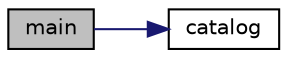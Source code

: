 digraph "main"
{
 // LATEX_PDF_SIZE
  edge [fontname="Helvetica",fontsize="10",labelfontname="Helvetica",labelfontsize="10"];
  node [fontname="Helvetica",fontsize="10",shape=record];
  rankdir="LR";
  Node1 [label="main",height=0.2,width=0.4,color="black", fillcolor="grey75", style="filled", fontcolor="black",tooltip="This is a simple int main, where we initialize our dirname and call catalog function."];
  Node1 -> Node2 [color="midnightblue",fontsize="10",style="solid",fontname="Helvetica"];
  Node2 [label="catalog",height=0.2,width=0.4,color="black", fillcolor="white", style="filled",URL="$main_8c.html#aec41a9619ea502c1fe578c18f7e09087",tooltip="This function prints out entered by user directory."];
}
